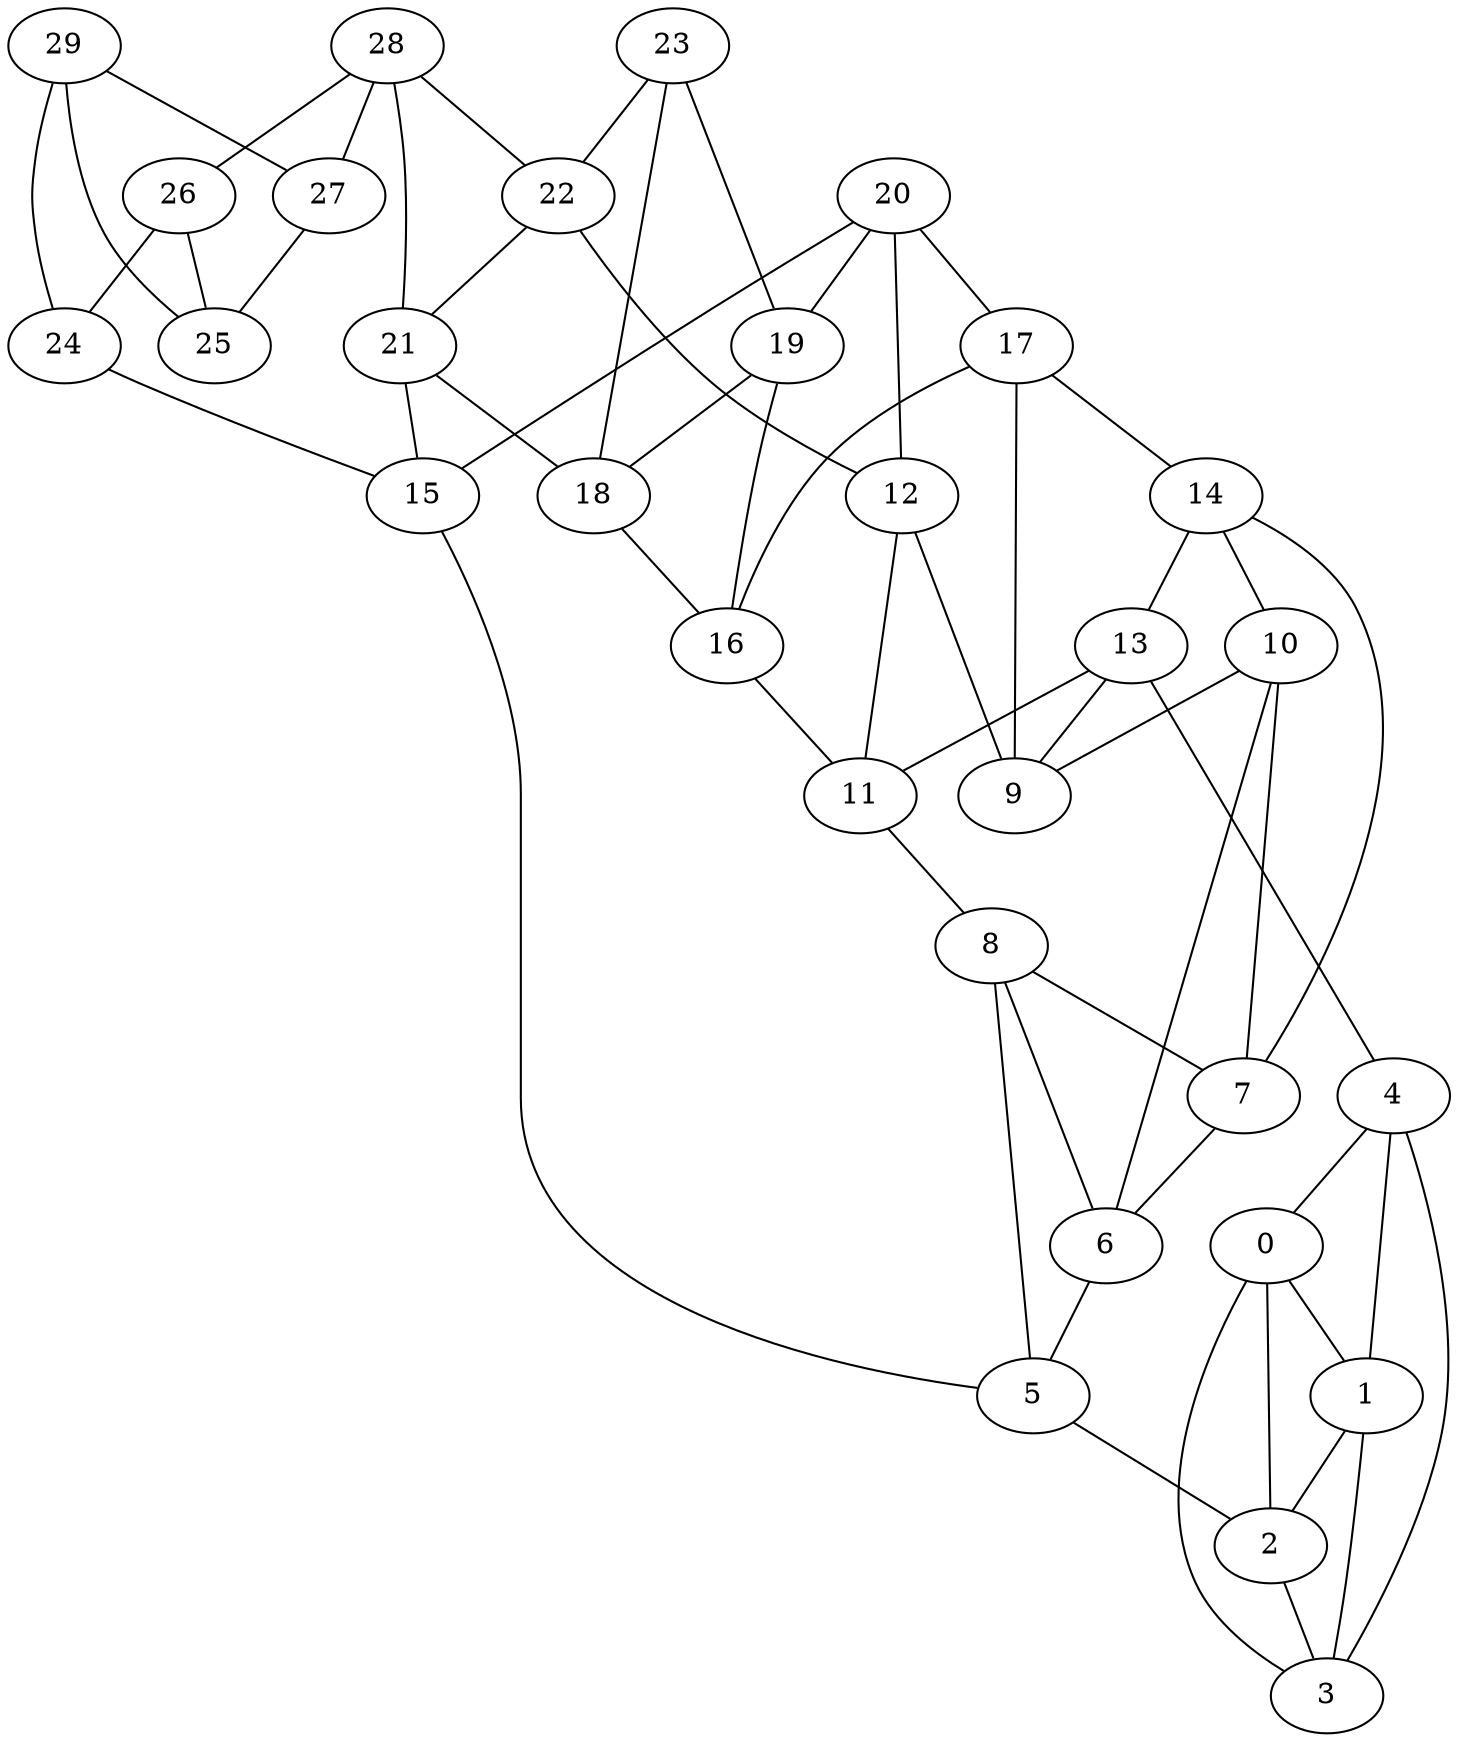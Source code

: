 graph {
	0 [label = 0]
	1 [label = 1]
	2 [label = 2]
	3 [label = 3]
	4 [label = 4]
	5 [label = 5]
	6 [label = 6]
	7 [label = 7]
	8 [label = 8]
	9 [label = 9]
	10 [label = 10]
	11 [label = 11]
	12 [label = 12]
	13 [label = 13]
	14 [label = 14]
	15 [label = 15]
	16 [label = 16]
	17 [label = 17]
	18 [label = 18]
	19 [label = 19]
	20 [label = 20]
	21 [label = 21]
	22 [label = 22]
	23 [label = 23]
	24 [label = 24]
	25 [label = 25]
	26 [label = 26]
	27 [label = 27]
	28 [label = 28]
	29 [label = 29]
	0--1;
	0--2;
	0--3;
	1--2;
	1--3;
	2--3;
	4--0;
	4--1;
	4--3;
	5--2;
	6--5;
	7--6;
	8--5;
	8--6;
	8--7;
	10--6;
	10--7;
	10--9;
	11--8;
	12--9;
	12--11;
	13--4;
	13--9;
	13--11;
	14--7;
	14--10;
	14--13;
	15--5;
	16--11;
	17--9;
	17--14;
	17--16;
	18--16;
	19--16;
	19--18;
	20--12;
	20--15;
	20--17;
	20--19;
	21--15;
	21--18;
	22--12;
	22--21;
	23--18;
	23--19;
	23--22;
	24--15;
	26--24;
	26--25;
	27--25;
	28--21;
	28--22;
	28--26;
	28--27;
	29--24;
	29--25;
	29--27;
}